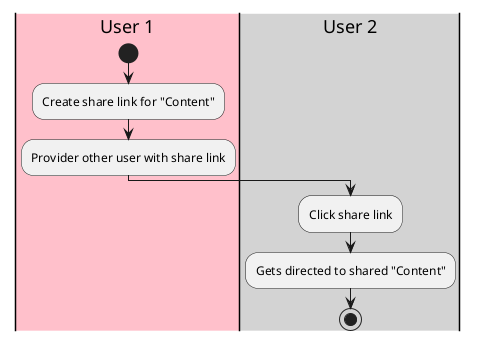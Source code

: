 @startuml
|#pink|User 1|
start
:Create share link for "Content";
:Provider other user with share link;
|#lightgray|User 2|
:Click share link;
:Gets directed to shared "Content";
stop
@enduml